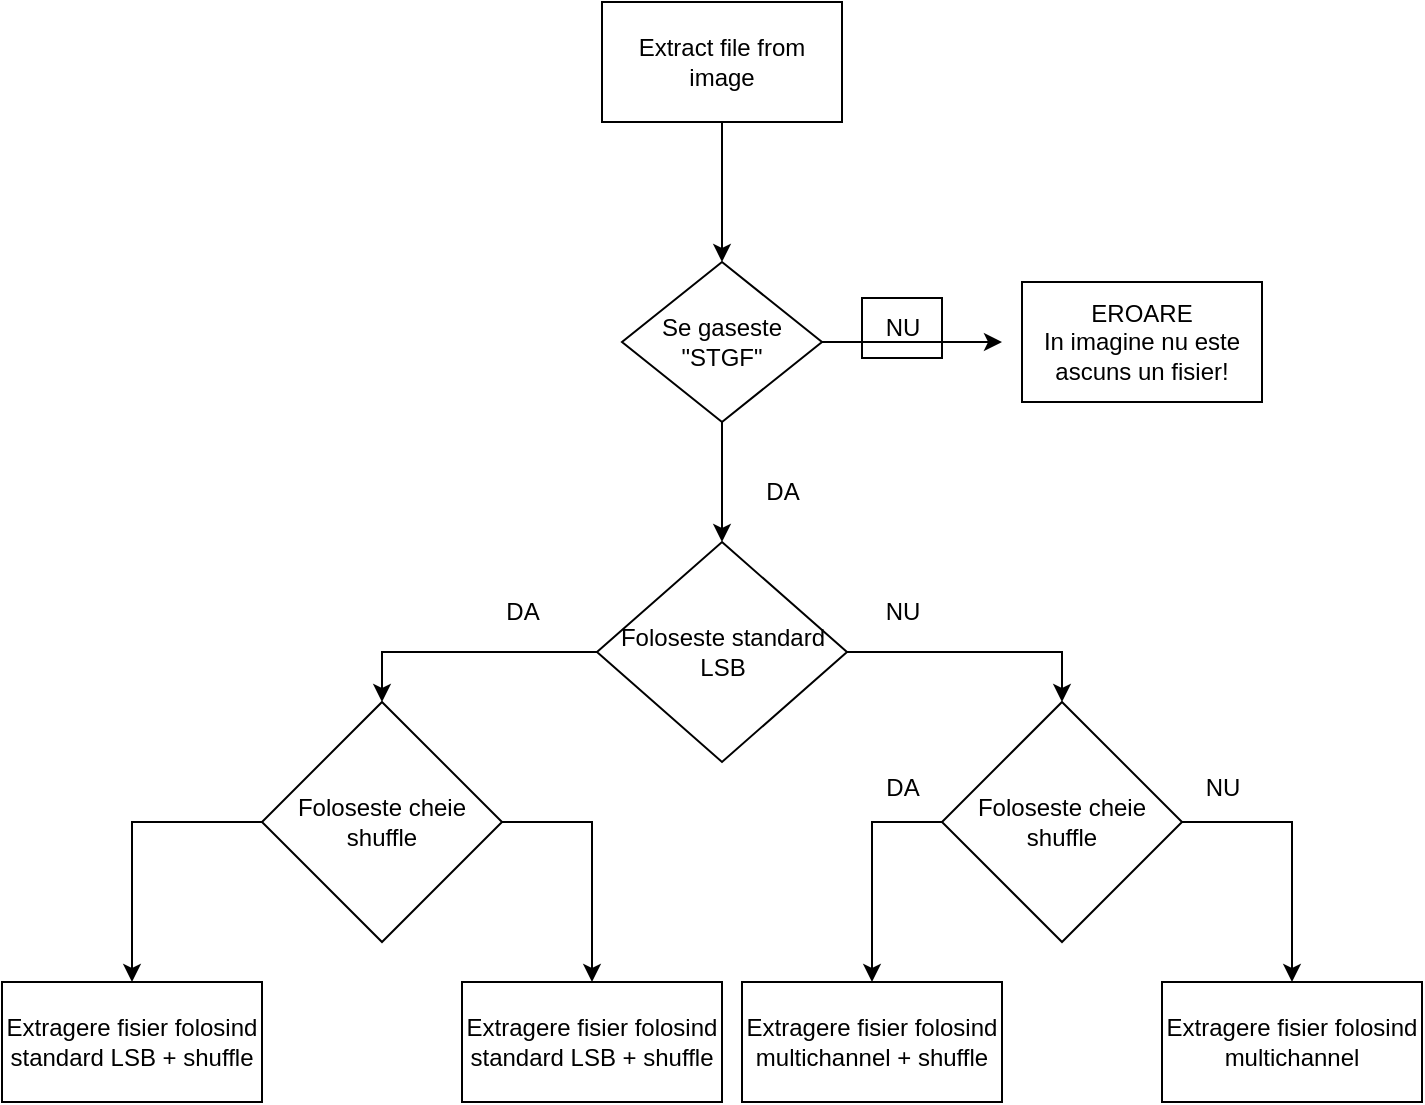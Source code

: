 <mxfile version="27.1.5">
  <diagram name="Page-1" id="QdqwKjo-NWuL2wU76YSi">
    <mxGraphModel dx="1665" dy="749" grid="1" gridSize="10" guides="1" tooltips="1" connect="1" arrows="1" fold="1" page="1" pageScale="1" pageWidth="2000" pageHeight="2000" math="0" shadow="0">
      <root>
        <mxCell id="0" />
        <mxCell id="1" parent="0" />
        <mxCell id="hXe2r_c-SLhxvQUESAF0-3" style="edgeStyle=orthogonalEdgeStyle;rounded=0;orthogonalLoop=1;jettySize=auto;html=1;exitX=0.5;exitY=1;exitDx=0;exitDy=0;entryX=0.5;entryY=0;entryDx=0;entryDy=0;strokeColor=light-dark(#000000,#3333FF);" edge="1" parent="1" source="hXe2r_c-SLhxvQUESAF0-1" target="hXe2r_c-SLhxvQUESAF0-2">
          <mxGeometry relative="1" as="geometry" />
        </mxCell>
        <mxCell id="hXe2r_c-SLhxvQUESAF0-1" value="Extract file from image" style="rounded=0;whiteSpace=wrap;html=1;" vertex="1" parent="1">
          <mxGeometry x="620" y="60" width="120" height="60" as="geometry" />
        </mxCell>
        <mxCell id="hXe2r_c-SLhxvQUESAF0-4" style="edgeStyle=orthogonalEdgeStyle;rounded=0;orthogonalLoop=1;jettySize=auto;html=1;exitX=1;exitY=0.5;exitDx=0;exitDy=0;strokeColor=light-dark(#000000,#3333FF);" edge="1" parent="1" source="hXe2r_c-SLhxvQUESAF0-2">
          <mxGeometry relative="1" as="geometry">
            <mxPoint x="820" y="230" as="targetPoint" />
          </mxGeometry>
        </mxCell>
        <mxCell id="hXe2r_c-SLhxvQUESAF0-5" style="edgeStyle=orthogonalEdgeStyle;rounded=0;orthogonalLoop=1;jettySize=auto;html=1;entryX=0.5;entryY=0;entryDx=0;entryDy=0;strokeColor=light-dark(#000000,#3333FF);" edge="1" parent="1" source="hXe2r_c-SLhxvQUESAF0-2" target="hXe2r_c-SLhxvQUESAF0-9">
          <mxGeometry relative="1" as="geometry">
            <mxPoint x="550" y="230" as="targetPoint" />
          </mxGeometry>
        </mxCell>
        <mxCell id="hXe2r_c-SLhxvQUESAF0-2" value="Se gaseste &quot;STGF&quot;" style="rhombus;whiteSpace=wrap;html=1;" vertex="1" parent="1">
          <mxGeometry x="630" y="190" width="100" height="80" as="geometry" />
        </mxCell>
        <mxCell id="hXe2r_c-SLhxvQUESAF0-6" value="&lt;font style=&quot;color: light-dark(rgb(0, 0, 0), rgb(153, 153, 255));&quot;&gt;NU&lt;/font&gt;" style="text;html=1;align=center;verticalAlign=middle;resizable=0;points=[];autosize=1;strokeColor=light-dark(#000000,transparent);fillColor=none;" vertex="1" parent="1">
          <mxGeometry x="750" y="208" width="40" height="30" as="geometry" />
        </mxCell>
        <mxCell id="hXe2r_c-SLhxvQUESAF0-7" value="EROARE&lt;br&gt;In imagine nu este ascuns un fisier!" style="rounded=0;whiteSpace=wrap;html=1;" vertex="1" parent="1">
          <mxGeometry x="830" y="200" width="120" height="60" as="geometry" />
        </mxCell>
        <mxCell id="hXe2r_c-SLhxvQUESAF0-8" value="DA" style="text;html=1;align=center;verticalAlign=middle;resizable=0;points=[];autosize=1;strokeColor=none;fillColor=none;" vertex="1" parent="1">
          <mxGeometry x="690" y="290" width="40" height="30" as="geometry" />
        </mxCell>
        <mxCell id="hXe2r_c-SLhxvQUESAF0-10" style="edgeStyle=orthogonalEdgeStyle;rounded=0;orthogonalLoop=1;jettySize=auto;html=1;exitX=1;exitY=0.5;exitDx=0;exitDy=0;entryX=0.5;entryY=0;entryDx=0;entryDy=0;strokeColor=light-dark(#000000,#3333FF);" edge="1" parent="1" source="hXe2r_c-SLhxvQUESAF0-9" target="hXe2r_c-SLhxvQUESAF0-11">
          <mxGeometry relative="1" as="geometry">
            <mxPoint x="820" y="380" as="targetPoint" />
          </mxGeometry>
        </mxCell>
        <mxCell id="hXe2r_c-SLhxvQUESAF0-19" style="edgeStyle=orthogonalEdgeStyle;rounded=0;orthogonalLoop=1;jettySize=auto;html=1;exitX=0;exitY=0.5;exitDx=0;exitDy=0;entryX=0.5;entryY=0;entryDx=0;entryDy=0;strokeColor=light-dark(#000000,#3333FF);" edge="1" parent="1" source="hXe2r_c-SLhxvQUESAF0-9" target="hXe2r_c-SLhxvQUESAF0-20">
          <mxGeometry relative="1" as="geometry">
            <mxPoint x="530" y="380" as="targetPoint" />
          </mxGeometry>
        </mxCell>
        <mxCell id="hXe2r_c-SLhxvQUESAF0-9" value="Foloseste standard LSB" style="rhombus;whiteSpace=wrap;html=1;" vertex="1" parent="1">
          <mxGeometry x="617.5" y="330" width="125" height="110" as="geometry" />
        </mxCell>
        <mxCell id="hXe2r_c-SLhxvQUESAF0-12" style="edgeStyle=orthogonalEdgeStyle;rounded=0;orthogonalLoop=1;jettySize=auto;html=1;exitX=1;exitY=0.5;exitDx=0;exitDy=0;entryX=0.5;entryY=0;entryDx=0;entryDy=0;strokeColor=light-dark(#000000,#3333FF);" edge="1" parent="1" source="hXe2r_c-SLhxvQUESAF0-11" target="hXe2r_c-SLhxvQUESAF0-15">
          <mxGeometry relative="1" as="geometry">
            <mxPoint x="990" y="470" as="targetPoint" />
          </mxGeometry>
        </mxCell>
        <mxCell id="hXe2r_c-SLhxvQUESAF0-16" style="edgeStyle=orthogonalEdgeStyle;rounded=0;orthogonalLoop=1;jettySize=auto;html=1;exitX=0;exitY=0.5;exitDx=0;exitDy=0;entryX=0.5;entryY=0;entryDx=0;entryDy=0;strokeColor=light-dark(#000000,#3333FF);" edge="1" parent="1" source="hXe2r_c-SLhxvQUESAF0-11" target="hXe2r_c-SLhxvQUESAF0-17">
          <mxGeometry relative="1" as="geometry">
            <mxPoint x="740" y="470" as="targetPoint" />
          </mxGeometry>
        </mxCell>
        <mxCell id="hXe2r_c-SLhxvQUESAF0-11" value="Foloseste cheie shuffle" style="rhombus;whiteSpace=wrap;html=1;" vertex="1" parent="1">
          <mxGeometry x="790" y="410" width="120" height="120" as="geometry" />
        </mxCell>
        <mxCell id="hXe2r_c-SLhxvQUESAF0-13" value="&lt;font style=&quot;color: light-dark(rgb(0, 0, 0), rgb(153, 153, 255));&quot;&gt;NU&lt;/font&gt;" style="text;html=1;align=center;verticalAlign=middle;resizable=0;points=[];autosize=1;strokeColor=none;fillColor=none;" vertex="1" parent="1">
          <mxGeometry x="910" y="438" width="40" height="30" as="geometry" />
        </mxCell>
        <mxCell id="hXe2r_c-SLhxvQUESAF0-14" value="&lt;font style=&quot;color: light-dark(rgb(0, 0, 0), rgb(153, 153, 255));&quot;&gt;NU&lt;/font&gt;" style="text;html=1;align=center;verticalAlign=middle;resizable=0;points=[];autosize=1;strokeColor=none;fillColor=none;" vertex="1" parent="1">
          <mxGeometry x="750" y="350" width="40" height="30" as="geometry" />
        </mxCell>
        <mxCell id="hXe2r_c-SLhxvQUESAF0-15" value="Extragere fisier folosind multichannel" style="rounded=0;whiteSpace=wrap;html=1;" vertex="1" parent="1">
          <mxGeometry x="900" y="550" width="130" height="60" as="geometry" />
        </mxCell>
        <mxCell id="hXe2r_c-SLhxvQUESAF0-17" value="Extragere fisier folosind multichannel + shuffle" style="rounded=0;whiteSpace=wrap;html=1;" vertex="1" parent="1">
          <mxGeometry x="690" y="550" width="130" height="60" as="geometry" />
        </mxCell>
        <mxCell id="hXe2r_c-SLhxvQUESAF0-18" value="&lt;font style=&quot;color: light-dark(rgb(0, 0, 0), rgb(153, 153, 255));&quot;&gt;DA&lt;/font&gt;" style="text;html=1;align=center;verticalAlign=middle;resizable=0;points=[];autosize=1;strokeColor=none;fillColor=none;" vertex="1" parent="1">
          <mxGeometry x="750" y="438" width="40" height="30" as="geometry" />
        </mxCell>
        <mxCell id="hXe2r_c-SLhxvQUESAF0-21" style="edgeStyle=orthogonalEdgeStyle;rounded=0;orthogonalLoop=1;jettySize=auto;html=1;exitX=1;exitY=0.5;exitDx=0;exitDy=0;entryX=0.5;entryY=0;entryDx=0;entryDy=0;strokeColor=light-dark(#000000,#3333FF);" edge="1" parent="1" source="hXe2r_c-SLhxvQUESAF0-20" target="hXe2r_c-SLhxvQUESAF0-23">
          <mxGeometry relative="1" as="geometry">
            <mxPoint x="620" y="470" as="targetPoint" />
          </mxGeometry>
        </mxCell>
        <mxCell id="hXe2r_c-SLhxvQUESAF0-24" style="edgeStyle=orthogonalEdgeStyle;rounded=0;orthogonalLoop=1;jettySize=auto;html=1;exitX=0;exitY=0.5;exitDx=0;exitDy=0;entryX=0.5;entryY=0;entryDx=0;entryDy=0;strokeColor=light-dark(#000000,#3333FF);" edge="1" parent="1" source="hXe2r_c-SLhxvQUESAF0-20" target="hXe2r_c-SLhxvQUESAF0-22">
          <mxGeometry relative="1" as="geometry" />
        </mxCell>
        <mxCell id="hXe2r_c-SLhxvQUESAF0-20" value="Foloseste cheie shuffle" style="rhombus;whiteSpace=wrap;html=1;" vertex="1" parent="1">
          <mxGeometry x="450" y="410" width="120" height="120" as="geometry" />
        </mxCell>
        <mxCell id="hXe2r_c-SLhxvQUESAF0-22" value="Extragere fisier folosind standard LSB + shuffle" style="rounded=0;whiteSpace=wrap;html=1;" vertex="1" parent="1">
          <mxGeometry x="320" y="550" width="130" height="60" as="geometry" />
        </mxCell>
        <mxCell id="hXe2r_c-SLhxvQUESAF0-23" value="Extragere fisier folosind standard LSB + shuffle" style="rounded=0;whiteSpace=wrap;html=1;" vertex="1" parent="1">
          <mxGeometry x="550" y="550" width="130" height="60" as="geometry" />
        </mxCell>
        <mxCell id="hXe2r_c-SLhxvQUESAF0-25" value="&lt;font style=&quot;color: light-dark(rgb(0, 0, 0), rgb(153, 153, 255));&quot;&gt;DA&lt;/font&gt;" style="text;html=1;align=center;verticalAlign=middle;resizable=0;points=[];autosize=1;strokeColor=none;fillColor=none;" vertex="1" parent="1">
          <mxGeometry x="560" y="350" width="40" height="30" as="geometry" />
        </mxCell>
      </root>
    </mxGraphModel>
  </diagram>
</mxfile>
